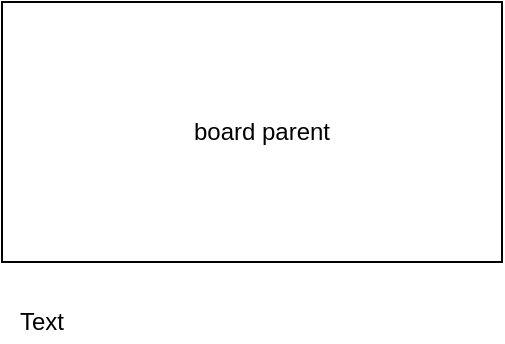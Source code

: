 <mxfile version="11.0.6" type="github"><diagram id="09uuJOFXg-lUg1rvRsKl" name="Page-1"><mxGraphModel dx="737" dy="427" grid="1" gridSize="10" guides="1" tooltips="1" connect="1" arrows="1" fold="1" page="1" pageScale="1" pageWidth="850" pageHeight="1100" math="0" shadow="0"><root><mxCell id="0"/><mxCell id="1" parent="0"/><mxCell id="eoUP4juMEdFSR--ks0RM-1" value="" style="rounded=0;whiteSpace=wrap;html=1;" vertex="1" parent="1"><mxGeometry x="20" y="20" width="250" height="130" as="geometry"/></mxCell><mxCell id="eoUP4juMEdFSR--ks0RM-2" value="Text" style="text;html=1;strokeColor=none;fillColor=none;align=center;verticalAlign=middle;whiteSpace=wrap;rounded=0;" vertex="1" parent="1"><mxGeometry x="20" y="170" width="40" height="20" as="geometry"/></mxCell><mxCell id="eoUP4juMEdFSR--ks0RM-3" value="board parent&lt;br&gt;" style="text;html=1;strokeColor=none;fillColor=none;align=center;verticalAlign=middle;whiteSpace=wrap;rounded=0;" vertex="1" parent="1"><mxGeometry x="50" y="40" width="200" height="90" as="geometry"/></mxCell></root></mxGraphModel></diagram></mxfile>